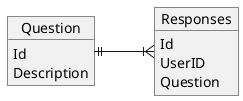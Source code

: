 
@startuml
left to right direction
object Responses {
Id
UserID
Question
}


object Question {
Id
Description
}
Question ||--|{ Responses

@enduml